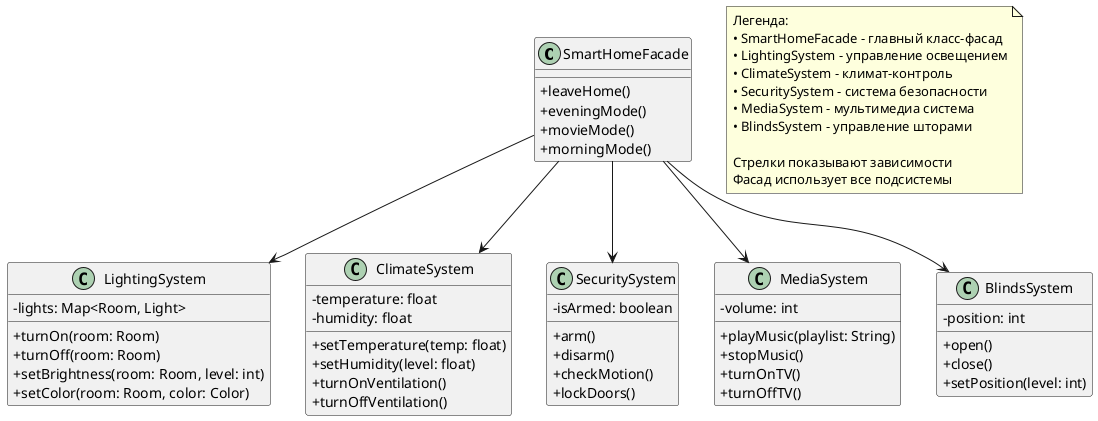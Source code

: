 @startuml
skinparam classAttributeIconSize 0

class SmartHomeFacade {
  +leaveHome()
  +eveningMode()
  +movieMode()
  +morningMode()
}

class LightingSystem {
  -lights: Map<Room, Light>
  +turnOn(room: Room)
  +turnOff(room: Room)
  +setBrightness(room: Room, level: int)
  +setColor(room: Room, color: Color)
}

class ClimateSystem {
  -temperature: float
  -humidity: float
  +setTemperature(temp: float)
  +setHumidity(level: float)
  +turnOnVentilation()
  +turnOffVentilation()
}

class SecuritySystem {
  -isArmed: boolean
  +arm()
  +disarm()
  +checkMotion()
  +lockDoors()
}

class MediaSystem {
  -volume: int
  +playMusic(playlist: String)
  +stopMusic()
  +turnOnTV()
  +turnOffTV()
}

class BlindsSystem {
  -position: int
  +open()
  +close()
  +setPosition(level: int)
}

SmartHomeFacade --> LightingSystem
SmartHomeFacade --> ClimateSystem
SmartHomeFacade --> SecuritySystem
SmartHomeFacade --> MediaSystem
SmartHomeFacade --> BlindsSystem

note "Легенда:\n\
• SmartHomeFacade - главный класс-фасад\n\
• LightingSystem - управление освещением\n\
• ClimateSystem - климат-контроль\n\
• SecuritySystem - система безопасности\n\
• MediaSystem - мультимедиа система\n\
• BlindsSystem - управление шторами\n\
\n\
Стрелки показывают зависимости\n\
Фасад использует все подсистемы" as Legend

@enduml
